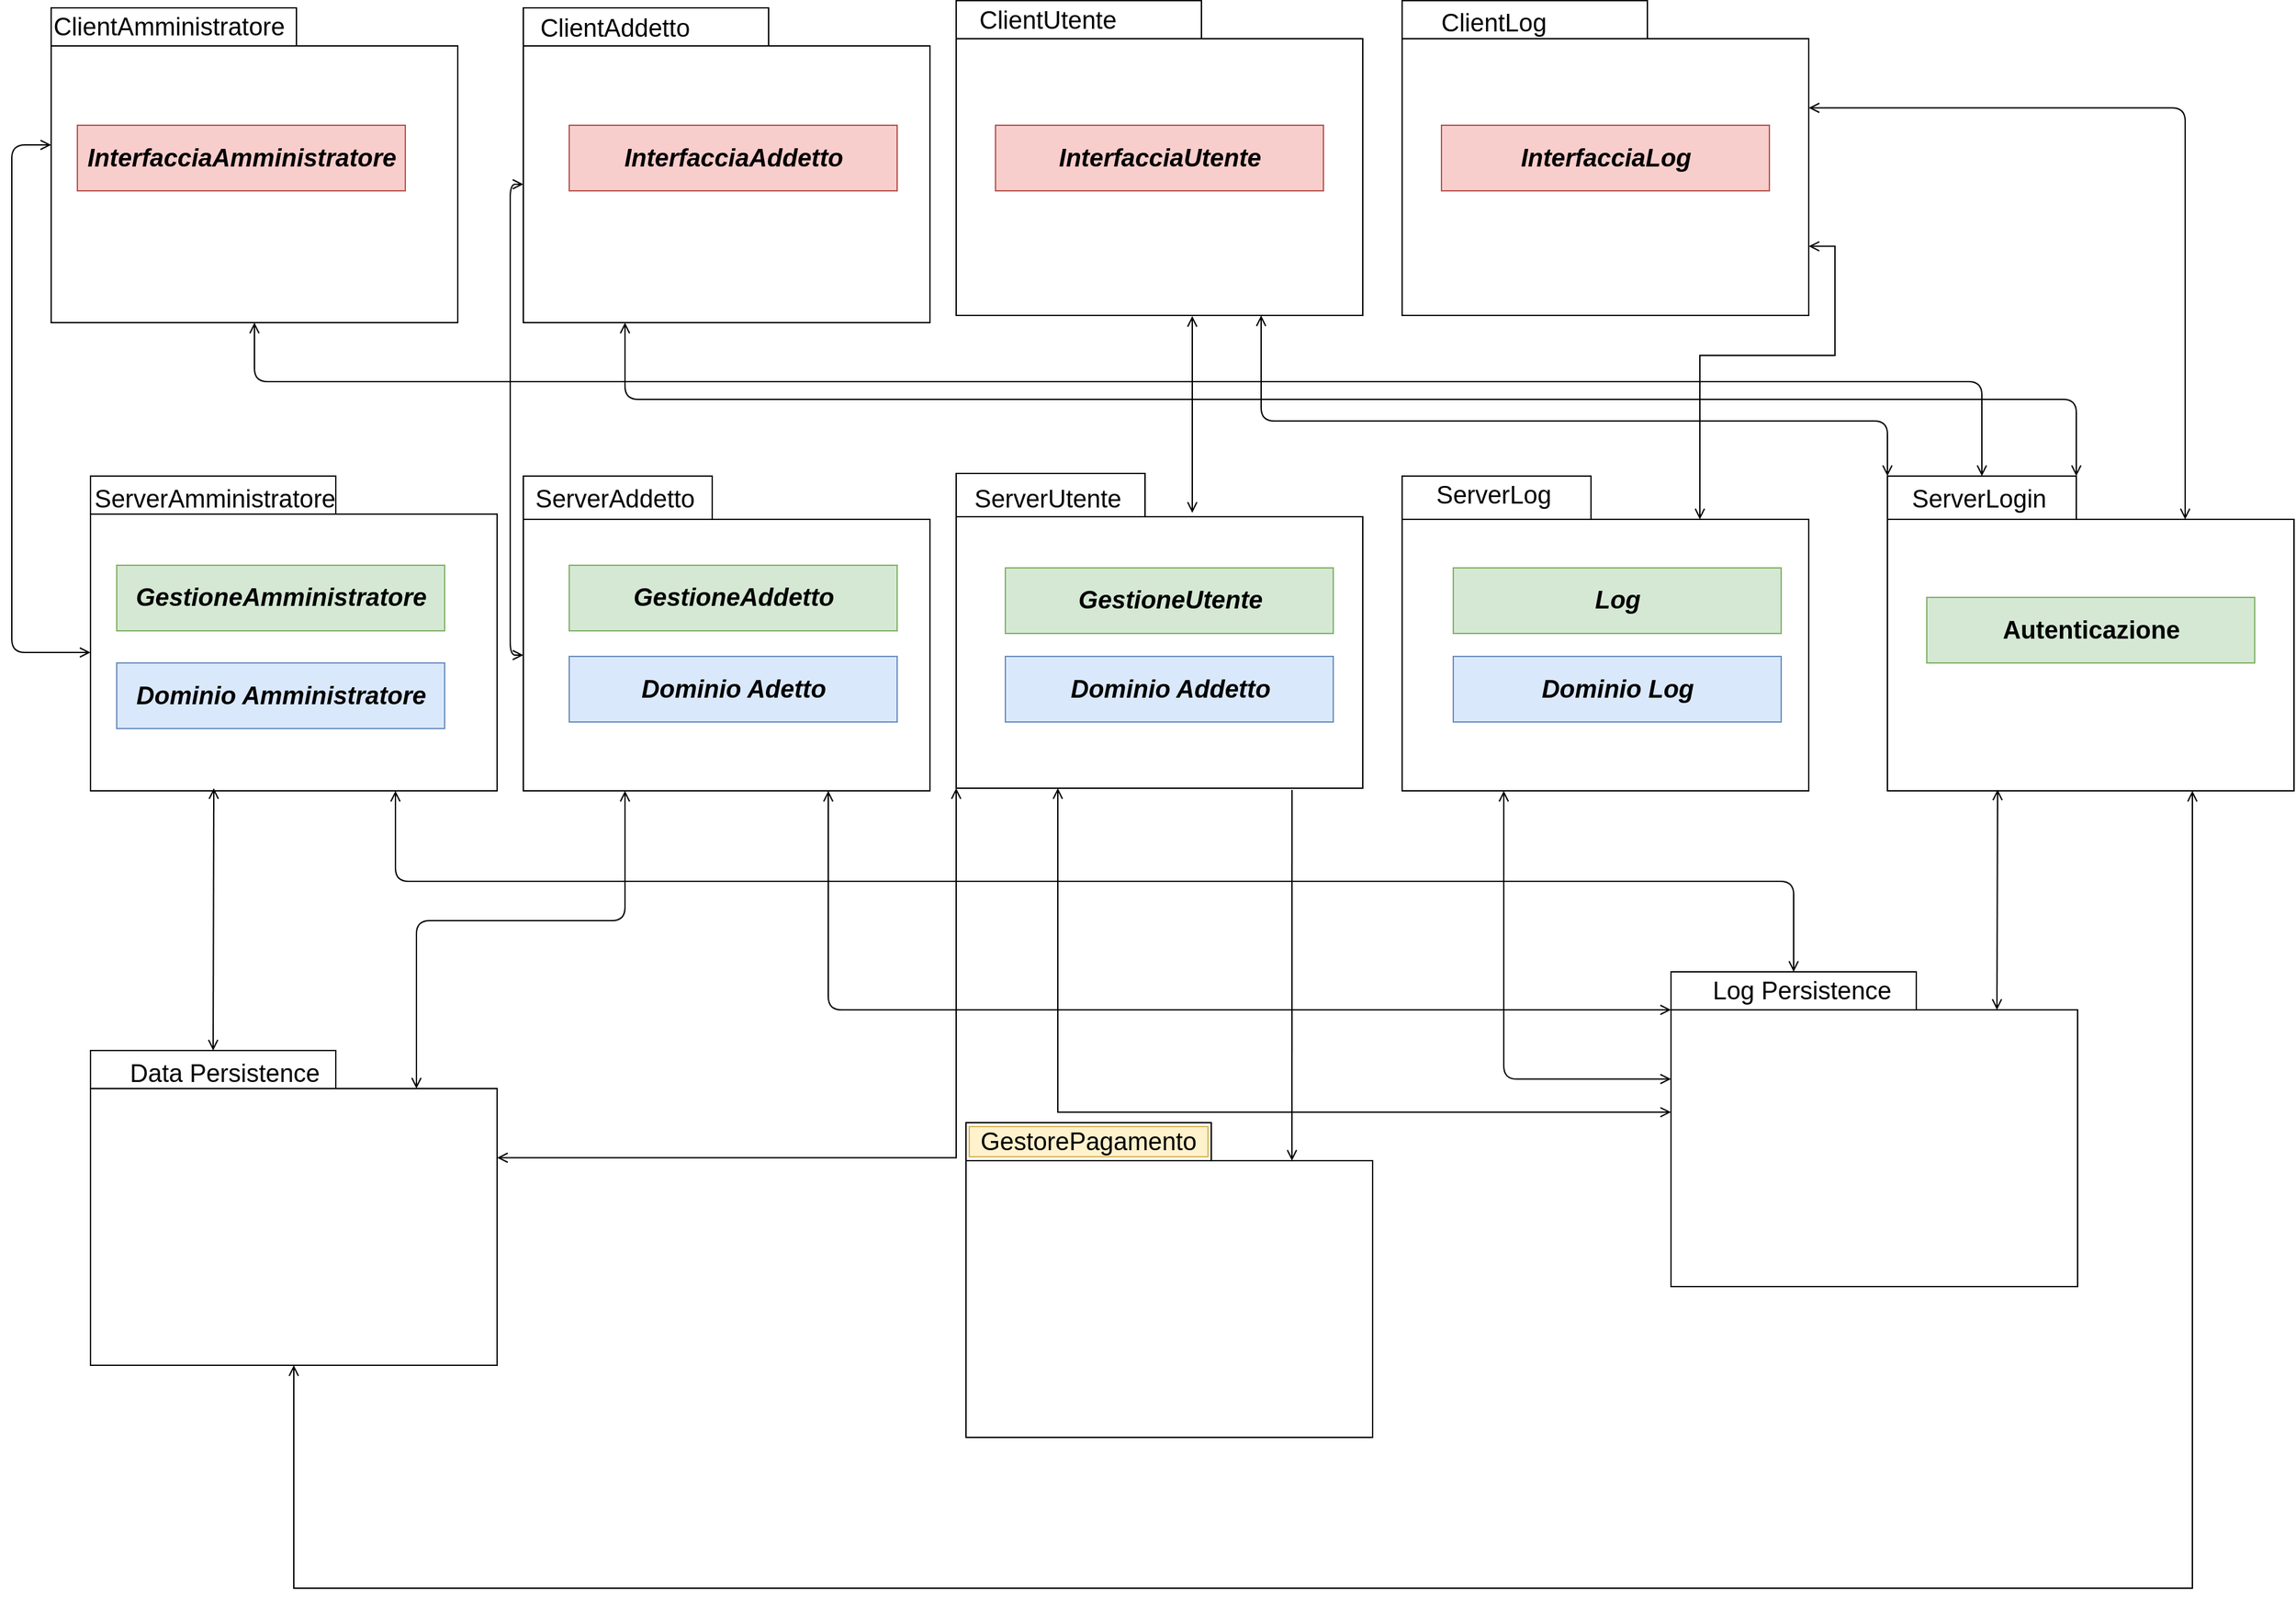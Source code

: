 <mxfile version="10.7.5" type="onedrive"><diagram id="6vFYks2DYeQN9A78LUX8" name="Page-1"><mxGraphModel dx="2884" dy="2208" grid="1" gridSize="10" guides="1" tooltips="1" connect="1" arrows="1" fold="1" page="1" pageScale="1" pageWidth="850" pageHeight="1100" math="0" shadow="0"><root><mxCell id="0"/><mxCell id="1" parent="0"/><mxCell id="mf_7YR6k175UdvtSxTAh-24" style="edgeStyle=orthogonalEdgeStyle;rounded=0;orthogonalLoop=1;jettySize=auto;html=1;exitX=0.25;exitY=1;exitDx=0;exitDy=0;exitPerimeter=0;entryX=0;entryY=0.446;entryDx=0;entryDy=0;entryPerimeter=0;startArrow=open;startFill=0;endArrow=open;endFill=0;" parent="1" source="mf_7YR6k175UdvtSxTAh-13" target="mf_7YR6k175UdvtSxTAh-22" edge="1"><mxGeometry relative="1" as="geometry"/></mxCell><mxCell id="mf_7YR6k175UdvtSxTAh-21" value="" style="shape=folder;fontStyle=1;spacingTop=10;tabWidth=187;tabHeight=29;tabPosition=left;html=1;" parent="1" vertex="1"><mxGeometry x="637.5" y="855" width="310" height="240" as="geometry"/></mxCell><mxCell id="mf_7YR6k175UdvtSxTAh-17" value="" style="shape=folder;fontStyle=1;spacingTop=10;tabWidth=144;tabHeight=33;tabPosition=left;html=1;" parent="1" vertex="1"><mxGeometry x="1340" y="362" width="310" height="240" as="geometry"/></mxCell><mxCell id="mf_7YR6k175UdvtSxTAh-15" value="" style="shape=folder;fontStyle=1;spacingTop=10;tabWidth=144;tabHeight=33;tabPosition=left;html=1;" parent="1" vertex="1"><mxGeometry x="970" y="362" width="310" height="240" as="geometry"/></mxCell><mxCell id="mf_7YR6k175UdvtSxTAh-31" style="edgeStyle=orthogonalEdgeStyle;rounded=0;orthogonalLoop=1;jettySize=auto;html=1;exitX=0;exitY=0;exitDx=0;exitDy=240;exitPerimeter=0;entryX=0;entryY=0;entryDx=310;entryDy=81.75;entryPerimeter=0;startArrow=open;startFill=0;endArrow=open;endFill=0;" parent="1" source="mf_7YR6k175UdvtSxTAh-13" target="mf_7YR6k175UdvtSxTAh-29" edge="1"><mxGeometry relative="1" as="geometry"/></mxCell><mxCell id="mf_7YR6k175UdvtSxTAh-13" value="" style="shape=folder;fontStyle=1;spacingTop=10;tabWidth=144;tabHeight=33;tabPosition=left;html=1;" parent="1" vertex="1"><mxGeometry x="630" y="360" width="310" height="240" as="geometry"/></mxCell><mxCell id="mf_7YR6k175UdvtSxTAh-8" value="" style="shape=folder;fontStyle=1;spacingTop=10;tabWidth=187;tabHeight=29;tabPosition=left;html=1;" parent="1" vertex="1"><mxGeometry x="-30" y="362" width="310" height="240" as="geometry"/></mxCell><mxCell id="mf_7YR6k175UdvtSxTAh-36" style="edgeStyle=orthogonalEdgeStyle;rounded=0;orthogonalLoop=1;jettySize=auto;html=1;exitX=0;exitY=0;exitDx=310;exitDy=187.25;exitPerimeter=0;entryX=0;entryY=0;entryDx=227;entryDy=33;entryPerimeter=0;startArrow=open;startFill=0;endArrow=open;endFill=0;" parent="1" source="mf_7YR6k175UdvtSxTAh-7" target="mf_7YR6k175UdvtSxTAh-15" edge="1"><mxGeometry relative="1" as="geometry"><Array as="points"><mxPoint x="1300" y="186"/><mxPoint x="1300" y="270"/><mxPoint x="1197" y="270"/></Array></mxGeometry></mxCell><mxCell id="mf_7YR6k175UdvtSxTAh-7" value="" style="shape=folder;fontStyle=1;spacingTop=10;tabWidth=187;tabHeight=29;tabPosition=left;html=1;" parent="1" vertex="1"><mxGeometry x="970" y="-0.5" width="310" height="240" as="geometry"/></mxCell><mxCell id="mf_7YR6k175UdvtSxTAh-6" value="" style="shape=folder;fontStyle=1;spacingTop=10;tabWidth=187;tabHeight=29;tabPosition=left;html=1;" parent="1" vertex="1"><mxGeometry x="630" y="-0.5" width="310" height="240" as="geometry"/></mxCell><mxCell id="mf_7YR6k175UdvtSxTAh-5" value="" style="shape=folder;fontStyle=1;spacingTop=10;tabWidth=187;tabHeight=29;tabPosition=left;html=1;" parent="1" vertex="1"><mxGeometry x="300" y="5" width="310" height="240" as="geometry"/></mxCell><mxCell id="qwNatVMHPznFkC-jjZHg-1" value="" style="shape=folder;fontStyle=1;spacingTop=10;tabWidth=187;tabHeight=29;tabPosition=left;html=1;" parent="1" vertex="1"><mxGeometry x="-60" y="5" width="310" height="240" as="geometry"/></mxCell><mxCell id="qwNatVMHPznFkC-jjZHg-2" value="&lt;font style=&quot;font-size: 19px&quot;&gt;ClientAmministratore&lt;/font&gt;" style="text;html=1;strokeColor=none;fillColor=none;align=center;verticalAlign=middle;whiteSpace=wrap;rounded=0;" parent="1" vertex="1"><mxGeometry x="-40" y="10" width="140" height="20" as="geometry"/></mxCell><mxCell id="mf_7YR6k175UdvtSxTAh-2" value="" style="shape=folder;fontStyle=1;spacingTop=10;tabWidth=144;tabHeight=33;tabPosition=left;html=1;" parent="1" vertex="1"><mxGeometry x="300" y="362" width="310" height="240" as="geometry"/></mxCell><mxCell id="qwNatVMHPznFkC-jjZHg-5" value="&lt;font style=&quot;font-size: 19px&quot;&gt;ClientAddetto&lt;/font&gt;" style="text;html=1;strokeColor=none;fillColor=none;align=center;verticalAlign=middle;whiteSpace=wrap;rounded=0;" parent="1" vertex="1"><mxGeometry x="300" y="10.5" width="140" height="20" as="geometry"/></mxCell><mxCell id="qwNatVMHPznFkC-jjZHg-12" value="&lt;font style=&quot;font-size: 19px&quot;&gt;ClientUtente&lt;/font&gt;" style="text;html=1;strokeColor=none;fillColor=none;align=center;verticalAlign=middle;whiteSpace=wrap;rounded=0;" parent="1" vertex="1"><mxGeometry x="630" y="4.5" width="140" height="20" as="geometry"/></mxCell><mxCell id="qwNatVMHPznFkC-jjZHg-14" value="&lt;font style=&quot;font-size: 19px&quot;&gt;ClientLog&lt;/font&gt;" style="text;html=1;strokeColor=none;fillColor=none;align=center;verticalAlign=middle;whiteSpace=wrap;rounded=0;" parent="1" vertex="1"><mxGeometry x="970" y="7" width="140" height="20" as="geometry"/></mxCell><mxCell id="qwNatVMHPznFkC-jjZHg-16" value="&lt;i&gt;&lt;b&gt;&lt;font style=&quot;font-size: 19px&quot;&gt;InterfacciaAmministratore&lt;/font&gt;&lt;/b&gt;&lt;/i&gt;" style="html=1;fillColor=#f8cecc;strokeColor=#b85450;" parent="1" vertex="1"><mxGeometry x="-40" y="94.5" width="250" height="50" as="geometry"/></mxCell><mxCell id="qwNatVMHPznFkC-jjZHg-17" value="&lt;i&gt;&lt;b&gt;&lt;font style=&quot;font-size: 19px&quot;&gt;InterfacciaAddetto&lt;/font&gt;&lt;/b&gt;&lt;/i&gt;" style="html=1;fillColor=#f8cecc;strokeColor=#b85450;" parent="1" vertex="1"><mxGeometry x="335" y="94.5" width="250" height="50" as="geometry"/></mxCell><mxCell id="qwNatVMHPznFkC-jjZHg-20" value="&lt;b&gt;&lt;i&gt;&lt;font style=&quot;font-size: 19px&quot;&gt;InterfacciaUtente&lt;/font&gt;&lt;/i&gt;&lt;/b&gt;" style="html=1;fillColor=#f8cecc;strokeColor=#b85450;" parent="1" vertex="1"><mxGeometry x="660" y="94.5" width="250" height="50" as="geometry"/></mxCell><mxCell id="qwNatVMHPznFkC-jjZHg-21" value="&lt;font size=&quot;1&quot;&gt;&lt;i&gt;&lt;b style=&quot;font-size: 19px&quot;&gt;InterfacciaLog&lt;/b&gt;&lt;/i&gt;&lt;/font&gt;" style="html=1;fillColor=#f8cecc;strokeColor=#b85450;" parent="1" vertex="1"><mxGeometry x="1000" y="94.5" width="250" height="50" as="geometry"/></mxCell><mxCell id="qwNatVMHPznFkC-jjZHg-23" value="&lt;font style=&quot;font-size: 19px&quot;&gt;ServerAmministratore&lt;/font&gt;" style="text;html=1;strokeColor=none;fillColor=none;align=center;verticalAlign=middle;whiteSpace=wrap;rounded=0;" parent="1" vertex="1"><mxGeometry x="-5" y="370" width="140" height="20" as="geometry"/></mxCell><mxCell id="qwNatVMHPznFkC-jjZHg-29" value="&lt;font style=&quot;font-size: 19px&quot;&gt;ServerAddetto&lt;/font&gt;" style="text;html=1;strokeColor=none;fillColor=none;align=center;verticalAlign=middle;whiteSpace=wrap;rounded=0;" parent="1" vertex="1"><mxGeometry x="300" y="370" width="140" height="20" as="geometry"/></mxCell><mxCell id="qwNatVMHPznFkC-jjZHg-31" value="&lt;font style=&quot;font-size: 19px&quot;&gt;ServerUtente&lt;/font&gt;" style="text;html=1;strokeColor=none;fillColor=none;align=center;verticalAlign=middle;whiteSpace=wrap;rounded=0;" parent="1" vertex="1"><mxGeometry x="680" y="370" width="40" height="20" as="geometry"/></mxCell><mxCell id="qwNatVMHPznFkC-jjZHg-36" value="&lt;font style=&quot;font-size: 19px&quot;&gt;ServerLog&lt;/font&gt;" style="text;html=1;strokeColor=none;fillColor=none;align=center;verticalAlign=middle;whiteSpace=wrap;rounded=0;" parent="1" vertex="1"><mxGeometry x="970" y="367" width="140" height="20" as="geometry"/></mxCell><mxCell id="qwNatVMHPznFkC-jjZHg-37" value="&lt;font style=&quot;font-size: 19px&quot;&gt;ServerLogin&lt;/font&gt;" style="text;html=1;strokeColor=none;fillColor=none;align=center;verticalAlign=middle;whiteSpace=wrap;rounded=0;" parent="1" vertex="1"><mxGeometry x="1390" y="370" width="40" height="20" as="geometry"/></mxCell><mxCell id="nmxDBNlnLdCsSsWdHOzd-1" value="&lt;i&gt;&lt;b&gt;&lt;font style=&quot;font-size: 19px&quot;&gt;GestioneAmministratore&lt;/font&gt;&lt;/b&gt;&lt;/i&gt;" style="html=1;fillColor=#d5e8d4;strokeColor=#82b366;" parent="1" vertex="1"><mxGeometry x="-10" y="430" width="250" height="50" as="geometry"/></mxCell><mxCell id="nmxDBNlnLdCsSsWdHOzd-2" value="&lt;i&gt;&lt;b&gt;&lt;font style=&quot;font-size: 19px&quot;&gt;Dominio Amministratore&lt;/font&gt;&lt;/b&gt;&lt;/i&gt;" style="html=1;fillColor=#dae8fc;strokeColor=#6c8ebf;" parent="1" vertex="1"><mxGeometry x="-10" y="504.5" width="250" height="50" as="geometry"/></mxCell><mxCell id="nmxDBNlnLdCsSsWdHOzd-3" value="&lt;i&gt;&lt;b&gt;&lt;font style=&quot;font-size: 19px&quot;&gt;GestioneAddetto&lt;/font&gt;&lt;/b&gt;&lt;/i&gt;" style="html=1;fillColor=#d5e8d4;strokeColor=#82b366;" parent="1" vertex="1"><mxGeometry x="335" y="430" width="250" height="50" as="geometry"/></mxCell><mxCell id="nmxDBNlnLdCsSsWdHOzd-4" value="&lt;i&gt;&lt;b&gt;&lt;font style=&quot;font-size: 19px&quot;&gt;Dominio Adetto&lt;/font&gt;&lt;/b&gt;&lt;/i&gt;" style="html=1;fillColor=#dae8fc;strokeColor=#6c8ebf;" parent="1" vertex="1"><mxGeometry x="335" y="499.5" width="250" height="50" as="geometry"/></mxCell><mxCell id="nmxDBNlnLdCsSsWdHOzd-5" value="&lt;i&gt;&lt;b&gt;&lt;font style=&quot;font-size: 19px&quot;&gt;GestioneUtente&lt;/font&gt;&lt;/b&gt;&lt;/i&gt;" style="html=1;fillColor=#d5e8d4;strokeColor=#82b366;" parent="1" vertex="1"><mxGeometry x="667.5" y="432" width="250" height="50" as="geometry"/></mxCell><mxCell id="nmxDBNlnLdCsSsWdHOzd-6" value="&lt;font style=&quot;font-size: 19px&quot;&gt;&lt;i&gt;&lt;b&gt;Dominio Addetto&lt;/b&gt;&lt;/i&gt;&lt;/font&gt;" style="html=1;fillColor=#dae8fc;strokeColor=#6c8ebf;" parent="1" vertex="1"><mxGeometry x="667.5" y="499.5" width="250" height="50" as="geometry"/></mxCell><mxCell id="nmxDBNlnLdCsSsWdHOzd-7" value="&lt;i&gt;&lt;b&gt;&lt;font style=&quot;font-size: 19px&quot;&gt;Log&lt;/font&gt;&lt;/b&gt;&lt;/i&gt;" style="html=1;fillColor=#d5e8d4;strokeColor=#82b366;" parent="1" vertex="1"><mxGeometry x="1009" y="432" width="250" height="50" as="geometry"/></mxCell><mxCell id="nmxDBNlnLdCsSsWdHOzd-8" value="&lt;i&gt;&lt;b&gt;&lt;font style=&quot;font-size: 19px&quot;&gt;Dominio Log&lt;/font&gt;&lt;/b&gt;&lt;/i&gt;" style="html=1;fillColor=#dae8fc;strokeColor=#6c8ebf;" parent="1" vertex="1"><mxGeometry x="1009" y="499.5" width="250" height="50" as="geometry"/></mxCell><mxCell id="nmxDBNlnLdCsSsWdHOzd-9" value="&lt;font style=&quot;font-size: 19px&quot;&gt;&lt;b&gt;Autenticazione&lt;/b&gt;&lt;/font&gt;" style="html=1;fillColor=#d5e8d4;strokeColor=#82b366;" parent="1" vertex="1"><mxGeometry x="1370" y="454.5" width="250" height="50" as="geometry"/></mxCell><mxCell id="nmxDBNlnLdCsSsWdHOzd-11" value="" style="endArrow=open;startArrow=open;html=1;entryX=0.25;entryY=1;entryDx=0;entryDy=0;entryPerimeter=0;exitX=0;exitY=0;exitDx=144;exitDy=0;exitPerimeter=0;edgeStyle=orthogonalEdgeStyle;startFill=0;endFill=0;" parent="1" source="mf_7YR6k175UdvtSxTAh-17" target="mf_7YR6k175UdvtSxTAh-5" edge="1"><mxGeometry width="50" height="50" relative="1" as="geometry"><mxPoint x="1415.333" y="389.667" as="sourcePoint"/><mxPoint x="455.333" y="239.667" as="targetPoint"/></mxGeometry></mxCell><mxCell id="nmxDBNlnLdCsSsWdHOzd-12" value="" style="endArrow=open;startArrow=open;html=1;entryX=0.75;entryY=1;entryDx=0;entryDy=0;exitX=0;exitY=0;exitDx=0;exitDy=0;exitPerimeter=0;entryPerimeter=0;edgeStyle=orthogonalEdgeStyle;startFill=0;endFill=0;" parent="1" source="mf_7YR6k175UdvtSxTAh-17" target="mf_7YR6k175UdvtSxTAh-6" edge="1"><mxGeometry width="50" height="50" relative="1" as="geometry"><mxPoint x="1440.333" y="384.667" as="sourcePoint"/><mxPoint x="785.333" y="249.667" as="targetPoint"/><Array as="points"><mxPoint x="1340" y="320"/><mxPoint x="862" y="320"/></Array></mxGeometry></mxCell><mxCell id="nmxDBNlnLdCsSsWdHOzd-13" value="" style="endArrow=open;startArrow=open;html=1;entryX=0;entryY=0;entryDx=310;entryDy=81.75;exitX=0;exitY=0;exitDx=227;exitDy=33;exitPerimeter=0;entryPerimeter=0;edgeStyle=orthogonalEdgeStyle;startFill=0;endFill=0;" parent="1" source="mf_7YR6k175UdvtSxTAh-17" target="mf_7YR6k175UdvtSxTAh-7" edge="1"><mxGeometry width="50" height="50" relative="1" as="geometry"><mxPoint x="1482" y="389.667" as="sourcePoint"/><mxPoint x="1280.333" y="98" as="targetPoint"/><Array as="points"><mxPoint x="1567" y="81"/></Array></mxGeometry></mxCell><mxCell id="nmxDBNlnLdCsSsWdHOzd-16" value="" style="endArrow=open;startArrow=open;html=1;entryX=0;entryY=0;entryDx=0;entryDy=134.5;entryPerimeter=0;exitX=0;exitY=0;exitDx=0;exitDy=136.5;exitPerimeter=0;edgeStyle=orthogonalEdgeStyle;startFill=0;endFill=0;" parent="1" source="mf_7YR6k175UdvtSxTAh-2" target="mf_7YR6k175UdvtSxTAh-5" edge="1"><mxGeometry width="50" height="50" relative="1" as="geometry"><mxPoint x="340.333" y="454.667" as="sourcePoint"/><mxPoint x="300.333" y="136.333" as="targetPoint"/></mxGeometry></mxCell><mxCell id="nmxDBNlnLdCsSsWdHOzd-17" value="" style="endArrow=open;startArrow=open;html=1;entryX=0;entryY=0;entryDx=0;entryDy=104.5;entryPerimeter=0;exitX=0;exitY=0;exitDx=0;exitDy=134.5;exitPerimeter=0;startFill=0;endFill=0;edgeStyle=orthogonalEdgeStyle;" parent="1" source="mf_7YR6k175UdvtSxTAh-8" target="qwNatVMHPznFkC-jjZHg-1" edge="1"><mxGeometry width="50" height="50" relative="1" as="geometry"><mxPoint x="-39.667" y="446.333" as="sourcePoint"/><mxPoint x="10" y="970" as="targetPoint"/><Array as="points"><mxPoint x="-90" y="496"/><mxPoint x="-90" y="110"/></Array></mxGeometry></mxCell><mxCell id="nmxDBNlnLdCsSsWdHOzd-18" value="" style="endArrow=open;startArrow=open;html=1;startFill=0;endFill=0;" parent="1" edge="1"><mxGeometry width="50" height="50" relative="1" as="geometry"><mxPoint x="810" y="390" as="sourcePoint"/><mxPoint x="810" y="240" as="targetPoint"/></mxGeometry></mxCell><mxCell id="nmxDBNlnLdCsSsWdHOzd-19" value="" style="endArrow=open;html=1;entryX=0;entryY=0;entryDx=248.5;entryDy=29;entryPerimeter=0;exitX=0.826;exitY=1.005;exitDx=0;exitDy=0;exitPerimeter=0;startArrow=none;startFill=0;endFill=0;" parent="1" source="mf_7YR6k175UdvtSxTAh-13" target="mf_7YR6k175UdvtSxTAh-21" edge="1"><mxGeometry width="50" height="50" relative="1" as="geometry"><mxPoint x="865" y="600" as="sourcePoint"/><mxPoint x="865" y="880" as="targetPoint"/></mxGeometry></mxCell><mxCell id="nmxDBNlnLdCsSsWdHOzd-20" value="" style="endArrow=open;html=1;entryX=0;entryY=0;entryDx=248.5;entryDy=29;entryPerimeter=0;startArrow=open;startFill=0;endFill=0;" parent="1" target="mf_7YR6k175UdvtSxTAh-22" edge="1"><mxGeometry width="50" height="50" relative="1" as="geometry"><mxPoint x="1424" y="601" as="sourcePoint"/><mxPoint x="-130" y="970" as="targetPoint"/></mxGeometry></mxCell><mxCell id="nmxDBNlnLdCsSsWdHOzd-21" value="" style="endArrow=open;html=1;entryX=0;entryY=0;entryDx=0;entryDy=29;entryPerimeter=0;exitX=0.75;exitY=1;exitDx=0;exitDy=0;exitPerimeter=0;edgeStyle=orthogonalEdgeStyle;startArrow=open;startFill=0;endFill=0;" parent="1" source="mf_7YR6k175UdvtSxTAh-2" target="mf_7YR6k175UdvtSxTAh-22" edge="1"><mxGeometry width="50" height="50" relative="1" as="geometry"><mxPoint x="465.333" y="609.667" as="sourcePoint"/><mxPoint x="-130" y="970" as="targetPoint"/></mxGeometry></mxCell><mxCell id="nmxDBNlnLdCsSsWdHOzd-22" value="" style="endArrow=open;html=1;entryX=0;entryY=0;entryDx=248.5;entryDy=29;entryPerimeter=0;exitX=0.25;exitY=1;exitDx=0;exitDy=0;exitPerimeter=0;edgeStyle=orthogonalEdgeStyle;startArrow=open;startFill=0;endFill=0;" parent="1" source="mf_7YR6k175UdvtSxTAh-2" target="mf_7YR6k175UdvtSxTAh-29" edge="1"><mxGeometry width="50" height="50" relative="1" as="geometry"><mxPoint x="400" y="610" as="sourcePoint"/><mxPoint x="187" y="749.667" as="targetPoint"/></mxGeometry></mxCell><mxCell id="nmxDBNlnLdCsSsWdHOzd-23" value="" style="endArrow=open;html=1;exitX=0.75;exitY=1;exitDx=0;exitDy=0;exitPerimeter=0;entryX=0;entryY=0;entryDx=93.5;entryDy=0;entryPerimeter=0;edgeStyle=orthogonalEdgeStyle;startArrow=open;startFill=0;endFill=0;" parent="1" source="mf_7YR6k175UdvtSxTAh-8" target="mf_7YR6k175UdvtSxTAh-22" edge="1"><mxGeometry width="50" height="50" relative="1" as="geometry"><mxPoint x="192" y="599.667" as="sourcePoint"/><mxPoint x="390" y="720" as="targetPoint"/></mxGeometry></mxCell><mxCell id="nmxDBNlnLdCsSsWdHOzd-24" value="" style="endArrow=open;html=1;entryX=0;entryY=0;entryDx=93.5;entryDy=0;entryPerimeter=0;startArrow=open;startFill=0;endFill=0;" parent="1" target="mf_7YR6k175UdvtSxTAh-29" edge="1"><mxGeometry width="50" height="50" relative="1" as="geometry"><mxPoint x="64" y="600" as="sourcePoint"/><mxPoint x="57" y="699.667" as="targetPoint"/></mxGeometry></mxCell><mxCell id="nmxDBNlnLdCsSsWdHOzd-25" value="" style="endArrow=open;html=1;exitX=0.25;exitY=1;exitDx=0;exitDy=0;exitPerimeter=0;entryX=0;entryY=0;entryDx=0;entryDy=81.75;entryPerimeter=0;edgeStyle=orthogonalEdgeStyle;startArrow=open;startFill=0;endFill=0;" parent="1" source="mf_7YR6k175UdvtSxTAh-15" target="mf_7YR6k175UdvtSxTAh-22" edge="1"><mxGeometry width="50" height="50" relative="1" as="geometry"><mxPoint x="1047" y="619.667" as="sourcePoint"/><mxPoint x="-130" y="970" as="targetPoint"/></mxGeometry></mxCell><mxCell id="mf_7YR6k175UdvtSxTAh-16" value="" style="endArrow=open;startArrow=open;html=1;entryX=0;entryY=0;entryDx=72;entryDy=0;entryPerimeter=0;exitX=0.5;exitY=1;exitDx=0;exitDy=0;exitPerimeter=0;edgeStyle=orthogonalEdgeStyle;startFill=0;endFill=0;" parent="1" source="qwNatVMHPznFkC-jjZHg-1" target="mf_7YR6k175UdvtSxTAh-17" edge="1"><mxGeometry width="50" height="50" relative="1" as="geometry"><mxPoint x="95.333" y="244.667" as="sourcePoint"/><mxPoint x="1350.333" y="389.667" as="targetPoint"/><Array as="points"><mxPoint x="95" y="290"/><mxPoint x="1412" y="290"/></Array></mxGeometry></mxCell><mxCell id="mf_7YR6k175UdvtSxTAh-20" value="&lt;font style=&quot;font-size: 19px&quot;&gt;GestorePagamento&lt;/font&gt;" style="text;html=1;strokeColor=#d6b656;fillColor=#fff2cc;align=center;verticalAlign=middle;whiteSpace=wrap;rounded=0;" parent="1" vertex="1"><mxGeometry x="640" y="858" width="182" height="23" as="geometry"/></mxCell><mxCell id="mf_7YR6k175UdvtSxTAh-22" value="" style="shape=folder;fontStyle=1;spacingTop=10;tabWidth=187;tabHeight=29;tabPosition=left;html=1;" parent="1" vertex="1"><mxGeometry x="1175" y="740" width="310" height="240" as="geometry"/></mxCell><mxCell id="mf_7YR6k175UdvtSxTAh-23" value="&lt;font style=&quot;font-size: 19px&quot;&gt;Log Persistence&lt;/font&gt;" style="text;html=1;strokeColor=none;fillColor=none;align=center;verticalAlign=middle;whiteSpace=wrap;rounded=0;" parent="1" vertex="1"><mxGeometry x="1205" y="745" width="140" height="20" as="geometry"/></mxCell><mxCell id="mf_7YR6k175UdvtSxTAh-39" style="edgeStyle=orthogonalEdgeStyle;rounded=0;orthogonalLoop=1;jettySize=auto;html=1;entryX=0.75;entryY=1;entryDx=0;entryDy=0;entryPerimeter=0;startArrow=open;startFill=0;endArrow=open;endFill=0;" parent="1" source="mf_7YR6k175UdvtSxTAh-29" target="mf_7YR6k175UdvtSxTAh-17" edge="1"><mxGeometry relative="1" as="geometry"><Array as="points"><mxPoint x="125" y="1210"/><mxPoint x="1572" y="1210"/></Array></mxGeometry></mxCell><mxCell id="mf_7YR6k175UdvtSxTAh-29" value="" style="shape=folder;fontStyle=1;spacingTop=10;tabWidth=187;tabHeight=29;tabPosition=left;html=1;" parent="1" vertex="1"><mxGeometry x="-30" y="800" width="310" height="240" as="geometry"/></mxCell><mxCell id="mf_7YR6k175UdvtSxTAh-30" value="&lt;font style=&quot;font-size: 19px&quot;&gt;Data Persistence&lt;/font&gt;" style="text;html=1;strokeColor=none;fillColor=none;align=center;verticalAlign=middle;whiteSpace=wrap;rounded=0;" parent="1" vertex="1"><mxGeometry x="-5" y="808" width="155" height="20" as="geometry"/></mxCell></root></mxGraphModel></diagram><diagram name="Copy of Page-1" id="bp_y_XPC1A7SY4IMtnSr"><mxGraphModel dx="4240" dy="2947" grid="1" gridSize="10" guides="1" tooltips="1" connect="1" arrows="1" fold="1" page="1" pageScale="1" pageWidth="850" pageHeight="1100" math="0" shadow="0"><root><mxCell id="659GYKPIDFtDWPQTDRxV-0"/><mxCell id="659GYKPIDFtDWPQTDRxV-1" parent="659GYKPIDFtDWPQTDRxV-0"/><mxCell id="659GYKPIDFtDWPQTDRxV-2" style="edgeStyle=orthogonalEdgeStyle;rounded=0;orthogonalLoop=1;jettySize=auto;html=1;exitX=0.5;exitY=1;exitDx=0;exitDy=0;exitPerimeter=0;entryX=0;entryY=0;entryDx=0;entryDy=81.75;entryPerimeter=0;startArrow=open;startFill=0;endArrow=open;endFill=0;" parent="659GYKPIDFtDWPQTDRxV-1" source="659GYKPIDFtDWPQTDRxV-11" target="659GYKPIDFtDWPQTDRxV-52" edge="1"><mxGeometry relative="1" as="geometry"><mxPoint x="708" y="600" as="sourcePoint"/></mxGeometry></mxCell><mxCell id="659GYKPIDFtDWPQTDRxV-3" value="" style="shape=folder;fontStyle=1;spacingTop=10;tabWidth=187;tabHeight=29;tabPosition=left;html=1;" parent="659GYKPIDFtDWPQTDRxV-1" vertex="1"><mxGeometry x="637.5" y="855" width="310" height="240" as="geometry"/></mxCell><mxCell id="659GYKPIDFtDWPQTDRxV-6" style="edgeStyle=orthogonalEdgeStyle;rounded=0;orthogonalLoop=1;jettySize=auto;html=1;exitX=0.25;exitY=1;exitDx=0;exitDy=0;exitPerimeter=0;entryX=0;entryY=0;entryDx=310;entryDy=81.75;entryPerimeter=0;startArrow=open;startFill=0;endArrow=open;endFill=0;" parent="659GYKPIDFtDWPQTDRxV-1" source="659GYKPIDFtDWPQTDRxV-11" target="659GYKPIDFtDWPQTDRxV-55" edge="1"><mxGeometry relative="1" as="geometry"><mxPoint x="630" y="600" as="sourcePoint"/><Array as="points"><mxPoint x="708" y="790"/><mxPoint x="340" y="790"/><mxPoint x="340" y="881"/></Array></mxGeometry></mxCell><mxCell id="659GYKPIDFtDWPQTDRxV-10" value="" style="shape=folder;fontStyle=1;spacingTop=10;tabWidth=187;tabHeight=29;tabPosition=left;html=1;" parent="659GYKPIDFtDWPQTDRxV-1" vertex="1"><mxGeometry x="970" y="-0.5" width="310" height="240" as="geometry"/></mxCell><mxCell id="WqRvuwOky8h7Ei3eP_D4-0" style="edgeStyle=orthogonalEdgeStyle;rounded=0;orthogonalLoop=1;jettySize=auto;html=1;entryX=0;entryY=0;entryDx=248.5;entryDy=29;entryPerimeter=0;startArrow=open;startFill=0;" edge="1" parent="659GYKPIDFtDWPQTDRxV-1" target="659GYKPIDFtDWPQTDRxV-3"><mxGeometry relative="1" as="geometry"><mxPoint x="887" y="240" as="sourcePoint"/><Array as="points"><mxPoint x="887" y="240"/></Array></mxGeometry></mxCell><mxCell id="659GYKPIDFtDWPQTDRxV-11" value="" style="shape=folder;fontStyle=1;spacingTop=10;tabWidth=187;tabHeight=29;tabPosition=left;html=1;" parent="659GYKPIDFtDWPQTDRxV-1" vertex="1"><mxGeometry x="630" y="-0.5" width="310" height="240" as="geometry"/></mxCell><mxCell id="659GYKPIDFtDWPQTDRxV-12" value="" style="shape=folder;fontStyle=1;spacingTop=10;tabWidth=187;tabHeight=29;tabPosition=left;html=1;" parent="659GYKPIDFtDWPQTDRxV-1" vertex="1"><mxGeometry x="300" y="5" width="310" height="240" as="geometry"/></mxCell><mxCell id="659GYKPIDFtDWPQTDRxV-13" value="" style="shape=folder;fontStyle=1;spacingTop=10;tabWidth=187;tabHeight=29;tabPosition=left;html=1;" parent="659GYKPIDFtDWPQTDRxV-1" vertex="1"><mxGeometry x="-60" y="5" width="310" height="240" as="geometry"/></mxCell><mxCell id="659GYKPIDFtDWPQTDRxV-14" value="&lt;font style=&quot;font-size: 19px&quot;&gt;ClientAmministratore&lt;/font&gt;" style="text;html=1;strokeColor=none;fillColor=none;align=center;verticalAlign=middle;whiteSpace=wrap;rounded=0;" parent="659GYKPIDFtDWPQTDRxV-1" vertex="1"><mxGeometry x="-40" y="10" width="140" height="20" as="geometry"/></mxCell><mxCell id="659GYKPIDFtDWPQTDRxV-16" value="&lt;font style=&quot;font-size: 19px&quot;&gt;ClientAddetto&lt;/font&gt;" style="text;html=1;strokeColor=none;fillColor=none;align=center;verticalAlign=middle;whiteSpace=wrap;rounded=0;" parent="659GYKPIDFtDWPQTDRxV-1" vertex="1"><mxGeometry x="300" y="10.5" width="140" height="20" as="geometry"/></mxCell><mxCell id="659GYKPIDFtDWPQTDRxV-17" value="&lt;font style=&quot;font-size: 19px&quot;&gt;ClientUtente&lt;/font&gt;" style="text;html=1;strokeColor=none;fillColor=none;align=center;verticalAlign=middle;whiteSpace=wrap;rounded=0;" parent="659GYKPIDFtDWPQTDRxV-1" vertex="1"><mxGeometry x="630" y="4.5" width="140" height="20" as="geometry"/></mxCell><mxCell id="659GYKPIDFtDWPQTDRxV-18" value="&lt;font style=&quot;font-size: 19px&quot;&gt;ClientLog&lt;/font&gt;" style="text;html=1;strokeColor=none;fillColor=none;align=center;verticalAlign=middle;whiteSpace=wrap;rounded=0;" parent="659GYKPIDFtDWPQTDRxV-1" vertex="1"><mxGeometry x="970" y="7" width="140" height="20" as="geometry"/></mxCell><mxCell id="659GYKPIDFtDWPQTDRxV-19" value="&lt;i&gt;&lt;b&gt;&lt;font style=&quot;font-size: 19px&quot;&gt;InterfacciaAmministratore&lt;/font&gt;&lt;/b&gt;&lt;/i&gt;" style="html=1;fillColor=#f8cecc;strokeColor=#b85450;" parent="659GYKPIDFtDWPQTDRxV-1" vertex="1"><mxGeometry x="-40" y="50" width="250" height="50" as="geometry"/></mxCell><mxCell id="659GYKPIDFtDWPQTDRxV-20" value="&lt;i&gt;&lt;b&gt;&lt;font style=&quot;font-size: 19px&quot;&gt;InterfacciaAddetto&lt;/font&gt;&lt;/b&gt;&lt;/i&gt;" style="html=1;fillColor=#f8cecc;strokeColor=#b85450;" parent="659GYKPIDFtDWPQTDRxV-1" vertex="1"><mxGeometry x="330" y="50" width="250" height="50" as="geometry"/></mxCell><mxCell id="659GYKPIDFtDWPQTDRxV-21" value="&lt;b&gt;&lt;i&gt;&lt;font style=&quot;font-size: 19px&quot;&gt;InterfacciaUtente&lt;/font&gt;&lt;/i&gt;&lt;/b&gt;" style="html=1;fillColor=#f8cecc;strokeColor=#b85450;" parent="659GYKPIDFtDWPQTDRxV-1" vertex="1"><mxGeometry x="660" y="50" width="250" height="50" as="geometry"/></mxCell><mxCell id="659GYKPIDFtDWPQTDRxV-22" value="&lt;font size=&quot;1&quot;&gt;&lt;i&gt;&lt;b style=&quot;font-size: 19px&quot;&gt;InterfacciaLog&lt;/b&gt;&lt;/i&gt;&lt;/font&gt;" style="html=1;fillColor=#f8cecc;strokeColor=#b85450;" parent="659GYKPIDFtDWPQTDRxV-1" vertex="1"><mxGeometry x="1000" y="50" width="250" height="50" as="geometry"/></mxCell><mxCell id="659GYKPIDFtDWPQTDRxV-28" value="&lt;i&gt;&lt;b&gt;&lt;font style=&quot;font-size: 19px&quot;&gt;GestioneAmministratore&lt;/font&gt;&lt;/b&gt;&lt;/i&gt;" style="html=1;fillColor=#d5e8d4;strokeColor=#82b366;" parent="659GYKPIDFtDWPQTDRxV-1" vertex="1"><mxGeometry x="-40" y="110" width="250" height="50" as="geometry"/></mxCell><mxCell id="659GYKPIDFtDWPQTDRxV-29" value="&lt;i&gt;&lt;b&gt;&lt;font style=&quot;font-size: 19px&quot;&gt;Dominio Amministratore&lt;/font&gt;&lt;/b&gt;&lt;/i&gt;" style="html=1;fillColor=#dae8fc;strokeColor=#6c8ebf;" parent="659GYKPIDFtDWPQTDRxV-1" vertex="1"><mxGeometry x="-40" y="170" width="250" height="50" as="geometry"/></mxCell><mxCell id="659GYKPIDFtDWPQTDRxV-30" value="&lt;i&gt;&lt;b&gt;&lt;font style=&quot;font-size: 19px&quot;&gt;GestioneAddetto&lt;/font&gt;&lt;/b&gt;&lt;/i&gt;" style="html=1;fillColor=#d5e8d4;strokeColor=#82b366;" parent="659GYKPIDFtDWPQTDRxV-1" vertex="1"><mxGeometry x="330" y="110" width="250" height="50" as="geometry"/></mxCell><mxCell id="659GYKPIDFtDWPQTDRxV-31" value="&lt;i&gt;&lt;b&gt;&lt;font style=&quot;font-size: 19px&quot;&gt;Dominio Adetto&lt;/font&gt;&lt;/b&gt;&lt;/i&gt;" style="html=1;fillColor=#dae8fc;strokeColor=#6c8ebf;" parent="659GYKPIDFtDWPQTDRxV-1" vertex="1"><mxGeometry x="330" y="170" width="250" height="50" as="geometry"/></mxCell><mxCell id="659GYKPIDFtDWPQTDRxV-32" value="&lt;i&gt;&lt;b&gt;&lt;font style=&quot;font-size: 19px&quot;&gt;GestioneUtente&lt;/font&gt;&lt;/b&gt;&lt;/i&gt;" style="html=1;fillColor=#d5e8d4;strokeColor=#82b366;" parent="659GYKPIDFtDWPQTDRxV-1" vertex="1"><mxGeometry x="660" y="110" width="250" height="50" as="geometry"/></mxCell><mxCell id="659GYKPIDFtDWPQTDRxV-33" value="&lt;font style=&quot;font-size: 19px&quot;&gt;&lt;i&gt;&lt;b&gt;Dominio Addetto&lt;/b&gt;&lt;/i&gt;&lt;/font&gt;" style="html=1;fillColor=#dae8fc;strokeColor=#6c8ebf;" parent="659GYKPIDFtDWPQTDRxV-1" vertex="1"><mxGeometry x="660" y="170" width="250" height="50" as="geometry"/></mxCell><mxCell id="659GYKPIDFtDWPQTDRxV-34" value="&lt;i&gt;&lt;b&gt;&lt;font style=&quot;font-size: 19px&quot;&gt;Log&lt;/font&gt;&lt;/b&gt;&lt;/i&gt;" style="html=1;fillColor=#d5e8d4;strokeColor=#82b366;" parent="659GYKPIDFtDWPQTDRxV-1" vertex="1"><mxGeometry x="1000" y="110" width="250" height="50" as="geometry"/></mxCell><mxCell id="659GYKPIDFtDWPQTDRxV-35" value="&lt;i&gt;&lt;b&gt;&lt;font style=&quot;font-size: 19px&quot;&gt;Dominio Log&lt;/font&gt;&lt;/b&gt;&lt;/i&gt;" style="html=1;fillColor=#dae8fc;strokeColor=#6c8ebf;" parent="659GYKPIDFtDWPQTDRxV-1" vertex="1"><mxGeometry x="1000" y="170" width="250" height="50" as="geometry"/></mxCell><mxCell id="659GYKPIDFtDWPQTDRxV-44" value="" style="endArrow=open;html=1;entryX=0;entryY=0;entryDx=248.5;entryDy=29;entryPerimeter=0;startArrow=open;startFill=0;endFill=0;exitX=0;exitY=0;exitDx=310;exitDy=134.5;exitPerimeter=0;edgeStyle=orthogonalEdgeStyle;" parent="659GYKPIDFtDWPQTDRxV-1" target="659GYKPIDFtDWPQTDRxV-52" edge="1" source="659GYKPIDFtDWPQTDRxV-10"><mxGeometry width="50" height="50" relative="1" as="geometry"><mxPoint x="1424" y="601" as="sourcePoint"/><mxPoint x="-130" y="970" as="targetPoint"/></mxGeometry></mxCell><mxCell id="659GYKPIDFtDWPQTDRxV-45" value="" style="endArrow=open;html=1;entryX=0;entryY=0;entryDx=0;entryDy=29;entryPerimeter=0;exitX=0.75;exitY=1;exitDx=0;exitDy=0;exitPerimeter=0;edgeStyle=orthogonalEdgeStyle;startArrow=open;startFill=0;endFill=0;" parent="659GYKPIDFtDWPQTDRxV-1" source="659GYKPIDFtDWPQTDRxV-12" target="659GYKPIDFtDWPQTDRxV-52" edge="1"><mxGeometry width="50" height="50" relative="1" as="geometry"><mxPoint x="533" y="602" as="sourcePoint"/><mxPoint x="-130" y="970" as="targetPoint"/></mxGeometry></mxCell><mxCell id="659GYKPIDFtDWPQTDRxV-46" value="" style="endArrow=open;html=1;entryX=0;entryY=0;entryDx=248.5;entryDy=29;entryPerimeter=0;exitX=0.5;exitY=1;exitDx=0;exitDy=0;exitPerimeter=0;edgeStyle=orthogonalEdgeStyle;startArrow=open;startFill=0;endFill=0;" parent="659GYKPIDFtDWPQTDRxV-1" source="659GYKPIDFtDWPQTDRxV-12" target="659GYKPIDFtDWPQTDRxV-55" edge="1"><mxGeometry width="50" height="50" relative="1" as="geometry"><mxPoint x="378" y="602" as="sourcePoint"/><mxPoint x="187" y="749.667" as="targetPoint"/></mxGeometry></mxCell><mxCell id="659GYKPIDFtDWPQTDRxV-47" value="" style="endArrow=open;html=1;exitX=0;exitY=0;exitDx=0;exitDy=134.5;exitPerimeter=0;entryX=0;entryY=0;entryDx=93.5;entryDy=0;entryPerimeter=0;edgeStyle=orthogonalEdgeStyle;startArrow=open;startFill=0;endFill=0;" parent="659GYKPIDFtDWPQTDRxV-1" source="659GYKPIDFtDWPQTDRxV-13" target="659GYKPIDFtDWPQTDRxV-52" edge="1"><mxGeometry width="50" height="50" relative="1" as="geometry"><mxPoint x="203" y="602" as="sourcePoint"/><mxPoint x="390" y="720" as="targetPoint"/><Array as="points"><mxPoint x="-100" y="140"/><mxPoint x="-100" y="680"/><mxPoint x="1268" y="680"/></Array></mxGeometry></mxCell><mxCell id="659GYKPIDFtDWPQTDRxV-48" value="" style="endArrow=open;html=1;entryX=0;entryY=0;entryDx=93.5;entryDy=0;entryPerimeter=0;startArrow=open;startFill=0;endFill=0;exitX=0.408;exitY=1;exitDx=0;exitDy=0;exitPerimeter=0;" parent="659GYKPIDFtDWPQTDRxV-1" source="659GYKPIDFtDWPQTDRxV-13" target="659GYKPIDFtDWPQTDRxV-55" edge="1"><mxGeometry width="50" height="50" relative="1" as="geometry"><mxPoint x="64" y="600" as="sourcePoint"/><mxPoint x="57" y="699.667" as="targetPoint"/></mxGeometry></mxCell><mxCell id="659GYKPIDFtDWPQTDRxV-51" value="&lt;font style=&quot;font-size: 19px&quot;&gt;GestorePagamento&lt;/font&gt;" style="text;html=1;strokeColor=#d6b656;fillColor=#fff2cc;align=center;verticalAlign=middle;whiteSpace=wrap;rounded=0;" parent="659GYKPIDFtDWPQTDRxV-1" vertex="1"><mxGeometry x="640" y="858" width="182" height="23" as="geometry"/></mxCell><mxCell id="659GYKPIDFtDWPQTDRxV-52" value="" style="shape=folder;fontStyle=1;spacingTop=10;tabWidth=187;tabHeight=29;tabPosition=left;html=1;" parent="659GYKPIDFtDWPQTDRxV-1" vertex="1"><mxGeometry x="1175" y="740" width="310" height="240" as="geometry"/></mxCell><mxCell id="659GYKPIDFtDWPQTDRxV-53" value="&lt;font style=&quot;font-size: 19px&quot;&gt;Log Persistence&lt;/font&gt;" style="text;html=1;strokeColor=none;fillColor=none;align=center;verticalAlign=middle;whiteSpace=wrap;rounded=0;" parent="659GYKPIDFtDWPQTDRxV-1" vertex="1"><mxGeometry x="1205" y="745" width="140" height="20" as="geometry"/></mxCell><mxCell id="659GYKPIDFtDWPQTDRxV-55" value="" style="shape=folder;fontStyle=1;spacingTop=10;tabWidth=187;tabHeight=29;tabPosition=left;html=1;" parent="659GYKPIDFtDWPQTDRxV-1" vertex="1"><mxGeometry x="-30" y="800" width="310" height="240" as="geometry"/></mxCell><mxCell id="659GYKPIDFtDWPQTDRxV-56" value="&lt;font style=&quot;font-size: 19px&quot;&gt;Data Persistence&lt;/font&gt;" style="text;html=1;strokeColor=none;fillColor=none;align=center;verticalAlign=middle;whiteSpace=wrap;rounded=0;" parent="659GYKPIDFtDWPQTDRxV-1" vertex="1"><mxGeometry x="-5" y="808" width="155" height="20" as="geometry"/></mxCell></root></mxGraphModel></diagram></mxfile>